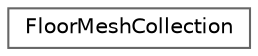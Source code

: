 digraph "类继承关系图"
{
 // INTERACTIVE_SVG=YES
 // LATEX_PDF_SIZE
  bgcolor="transparent";
  edge [fontname=Helvetica,fontsize=10,labelfontname=Helvetica,labelfontsize=10];
  node [fontname=Helvetica,fontsize=10,shape=box,height=0.2,width=0.4];
  rankdir="LR";
  Node0 [id="Node000000",label="FloorMeshCollection",height=0.2,width=0.4,color="grey40", fillcolor="white", style="filled",URL="$d0/d6e/structFloorMeshCollection.html",tooltip=" "];
}
